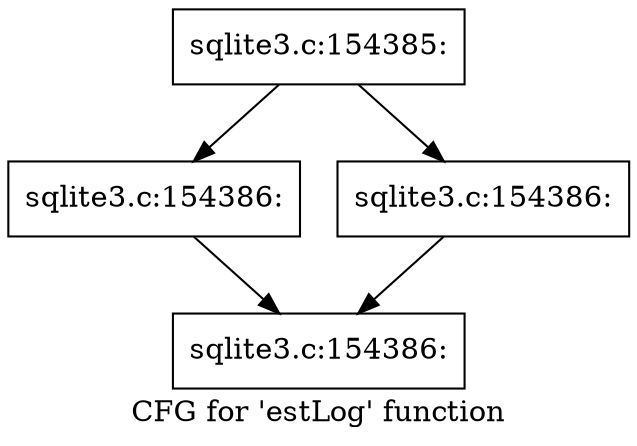 digraph "CFG for 'estLog' function" {
	label="CFG for 'estLog' function";

	Node0x55c0f9719670 [shape=record,label="{sqlite3.c:154385:}"];
	Node0x55c0f9719670 -> Node0x55c0f97842b0;
	Node0x55c0f9719670 -> Node0x55c0f97588f0;
	Node0x55c0f97842b0 [shape=record,label="{sqlite3.c:154386:}"];
	Node0x55c0f97842b0 -> Node0x55c0f9758940;
	Node0x55c0f97588f0 [shape=record,label="{sqlite3.c:154386:}"];
	Node0x55c0f97588f0 -> Node0x55c0f9758940;
	Node0x55c0f9758940 [shape=record,label="{sqlite3.c:154386:}"];
}
